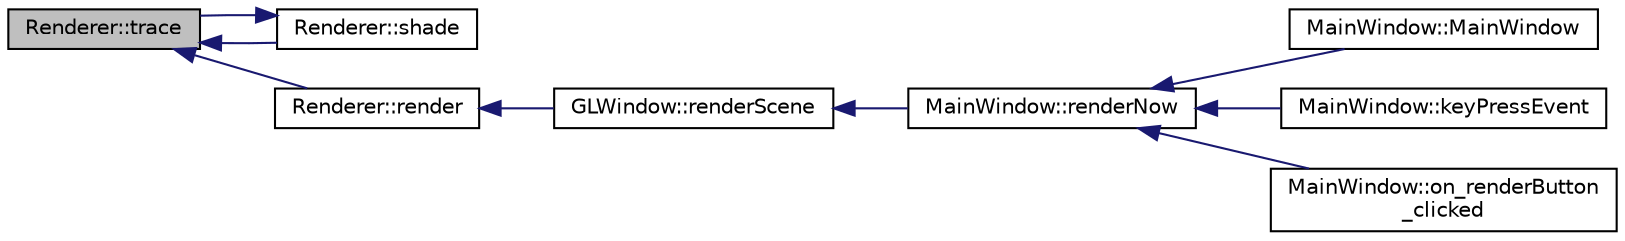 digraph "Renderer::trace"
{
  edge [fontname="Helvetica",fontsize="10",labelfontname="Helvetica",labelfontsize="10"];
  node [fontname="Helvetica",fontsize="10",shape=record];
  rankdir="LR";
  Node1 [label="Renderer::trace",height=0.2,width=0.4,color="black", fillcolor="grey75", style="filled", fontcolor="black"];
  Node1 -> Node2 [dir="back",color="midnightblue",fontsize="10",style="solid",fontname="Helvetica"];
  Node2 [label="Renderer::shade",height=0.2,width=0.4,color="black", fillcolor="white", style="filled",URL="$namespace_renderer.html#a5889ab8316b510a8dc208452fc14a76c",tooltip="shade checks if the last ray intersection is shaded by another object or has a clear path to a light ..."];
  Node2 -> Node1 [dir="back",color="midnightblue",fontsize="10",style="solid",fontname="Helvetica"];
  Node1 -> Node3 [dir="back",color="midnightblue",fontsize="10",style="solid",fontname="Helvetica"];
  Node3 [label="Renderer::render",height=0.2,width=0.4,color="black", fillcolor="white", style="filled",URL="$namespace_renderer.html#ab4e56fa4911b200479ea79e6f43079d0",tooltip="render starts the tracing process, setting up canonical camera space rays and firing them into the sc..."];
  Node3 -> Node4 [dir="back",color="midnightblue",fontsize="10",style="solid",fontname="Helvetica"];
  Node4 [label="GLWindow::renderScene",height=0.2,width=0.4,color="black", fillcolor="white", style="filled",URL="$class_g_l_window.html#afa32b188a2c32efb856380c59f966c50"];
  Node4 -> Node5 [dir="back",color="midnightblue",fontsize="10",style="solid",fontname="Helvetica"];
  Node5 [label="MainWindow::renderNow",height=0.2,width=0.4,color="black", fillcolor="white", style="filled",URL="$class_main_window.html#ab9611cd38a22e0d943734a6f656df484"];
  Node5 -> Node6 [dir="back",color="midnightblue",fontsize="10",style="solid",fontname="Helvetica"];
  Node6 [label="MainWindow::MainWindow",height=0.2,width=0.4,color="black", fillcolor="white", style="filled",URL="$class_main_window.html#a8b244be8b7b7db1b08de2a2acb9409db"];
  Node5 -> Node7 [dir="back",color="midnightblue",fontsize="10",style="solid",fontname="Helvetica"];
  Node7 [label="MainWindow::keyPressEvent",height=0.2,width=0.4,color="black", fillcolor="white", style="filled",URL="$class_main_window.html#a3c2e352934c6318d405c3d2b0e07729c",tooltip="override the keyPressEvent inherited from QObject so we can handle key presses. "];
  Node5 -> Node8 [dir="back",color="midnightblue",fontsize="10",style="solid",fontname="Helvetica"];
  Node8 [label="MainWindow::on_renderButton\l_clicked",height=0.2,width=0.4,color="black", fillcolor="white", style="filled",URL="$class_main_window.html#ad4224ffb01cbd6f9b31b3024053aeeef"];
}
